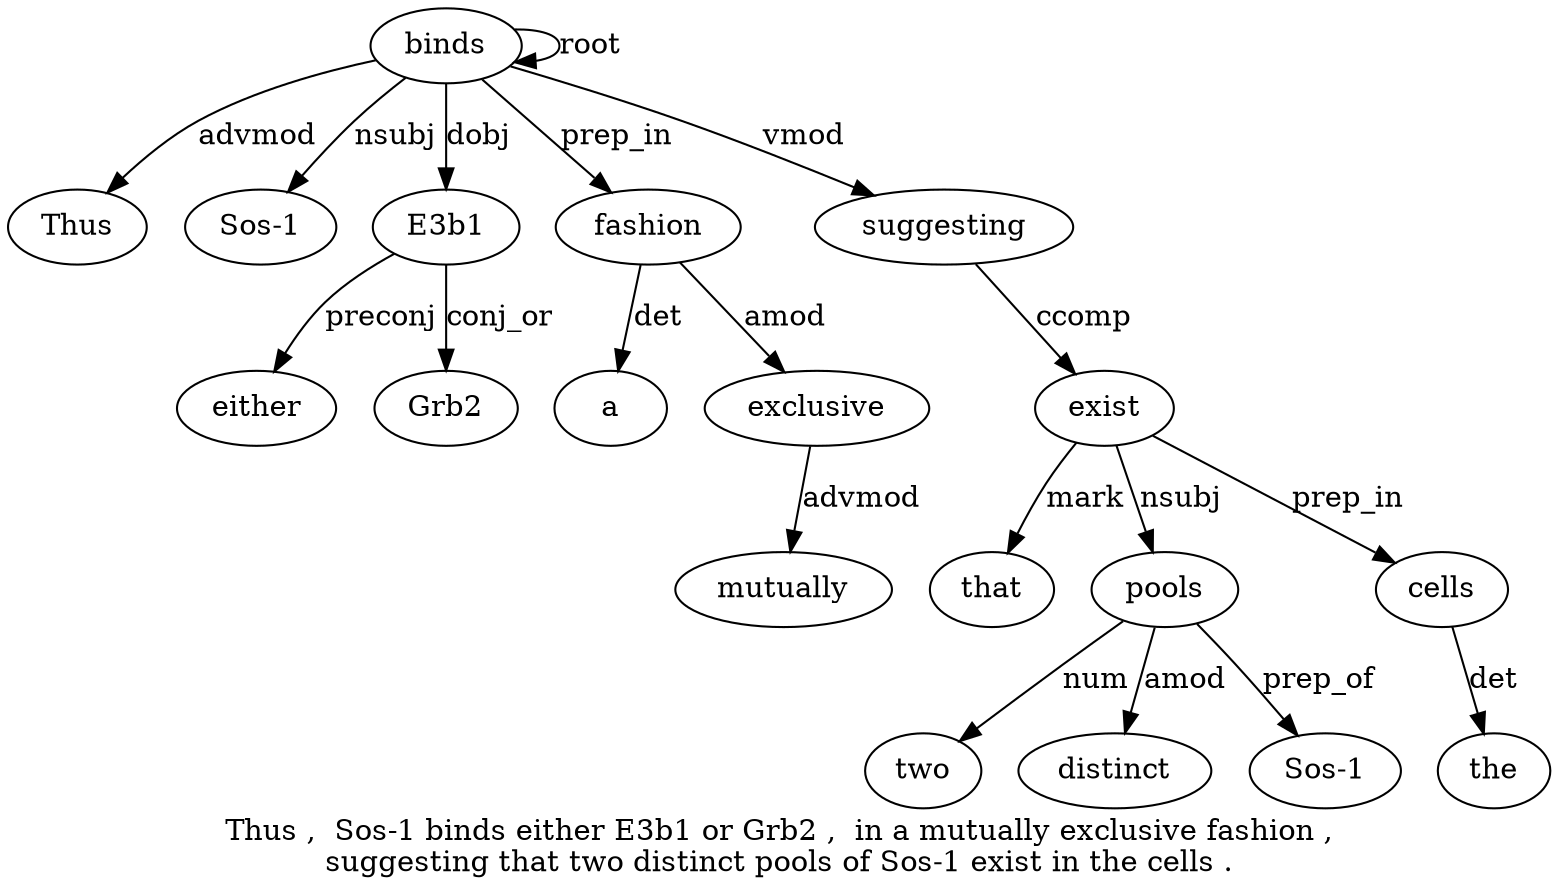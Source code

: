 digraph "Thus ,  Sos-1 binds either E3b1 or Grb2 ,  in a mutually exclusive fashion ,  suggesting that two distinct pools of Sos-1 exist in the cells ." {
label="Thus ,  Sos-1 binds either E3b1 or Grb2 ,  in a mutually exclusive fashion ,
suggesting that two distinct pools of Sos-1 exist in the cells .";
binds4 [style=filled, fillcolor=white, label=binds];
Thus1 [style=filled, fillcolor=white, label=Thus];
binds4 -> Thus1  [label=advmod];
"Sos-13" [style=filled, fillcolor=white, label="Sos-1"];
binds4 -> "Sos-13"  [label=nsubj];
binds4 -> binds4  [label=root];
E3b16 [style=filled, fillcolor=white, label=E3b1];
either5 [style=filled, fillcolor=white, label=either];
E3b16 -> either5  [label=preconj];
binds4 -> E3b16  [label=dobj];
Grb28 [style=filled, fillcolor=white, label=Grb2];
E3b16 -> Grb28  [label=conj_or];
fashion14 [style=filled, fillcolor=white, label=fashion];
a11 [style=filled, fillcolor=white, label=a];
fashion14 -> a11  [label=det];
exclusive13 [style=filled, fillcolor=white, label=exclusive];
mutually12 [style=filled, fillcolor=white, label=mutually];
exclusive13 -> mutually12  [label=advmod];
fashion14 -> exclusive13  [label=amod];
binds4 -> fashion14  [label=prep_in];
suggesting16 [style=filled, fillcolor=white, label=suggesting];
binds4 -> suggesting16  [label=vmod];
exist23 [style=filled, fillcolor=white, label=exist];
that17 [style=filled, fillcolor=white, label=that];
exist23 -> that17  [label=mark];
pools20 [style=filled, fillcolor=white, label=pools];
two18 [style=filled, fillcolor=white, label=two];
pools20 -> two18  [label=num];
distinct19 [style=filled, fillcolor=white, label=distinct];
pools20 -> distinct19  [label=amod];
exist23 -> pools20  [label=nsubj];
"Sos-122" [style=filled, fillcolor=white, label="Sos-1"];
pools20 -> "Sos-122"  [label=prep_of];
suggesting16 -> exist23  [label=ccomp];
cells26 [style=filled, fillcolor=white, label=cells];
the25 [style=filled, fillcolor=white, label=the];
cells26 -> the25  [label=det];
exist23 -> cells26  [label=prep_in];
}
